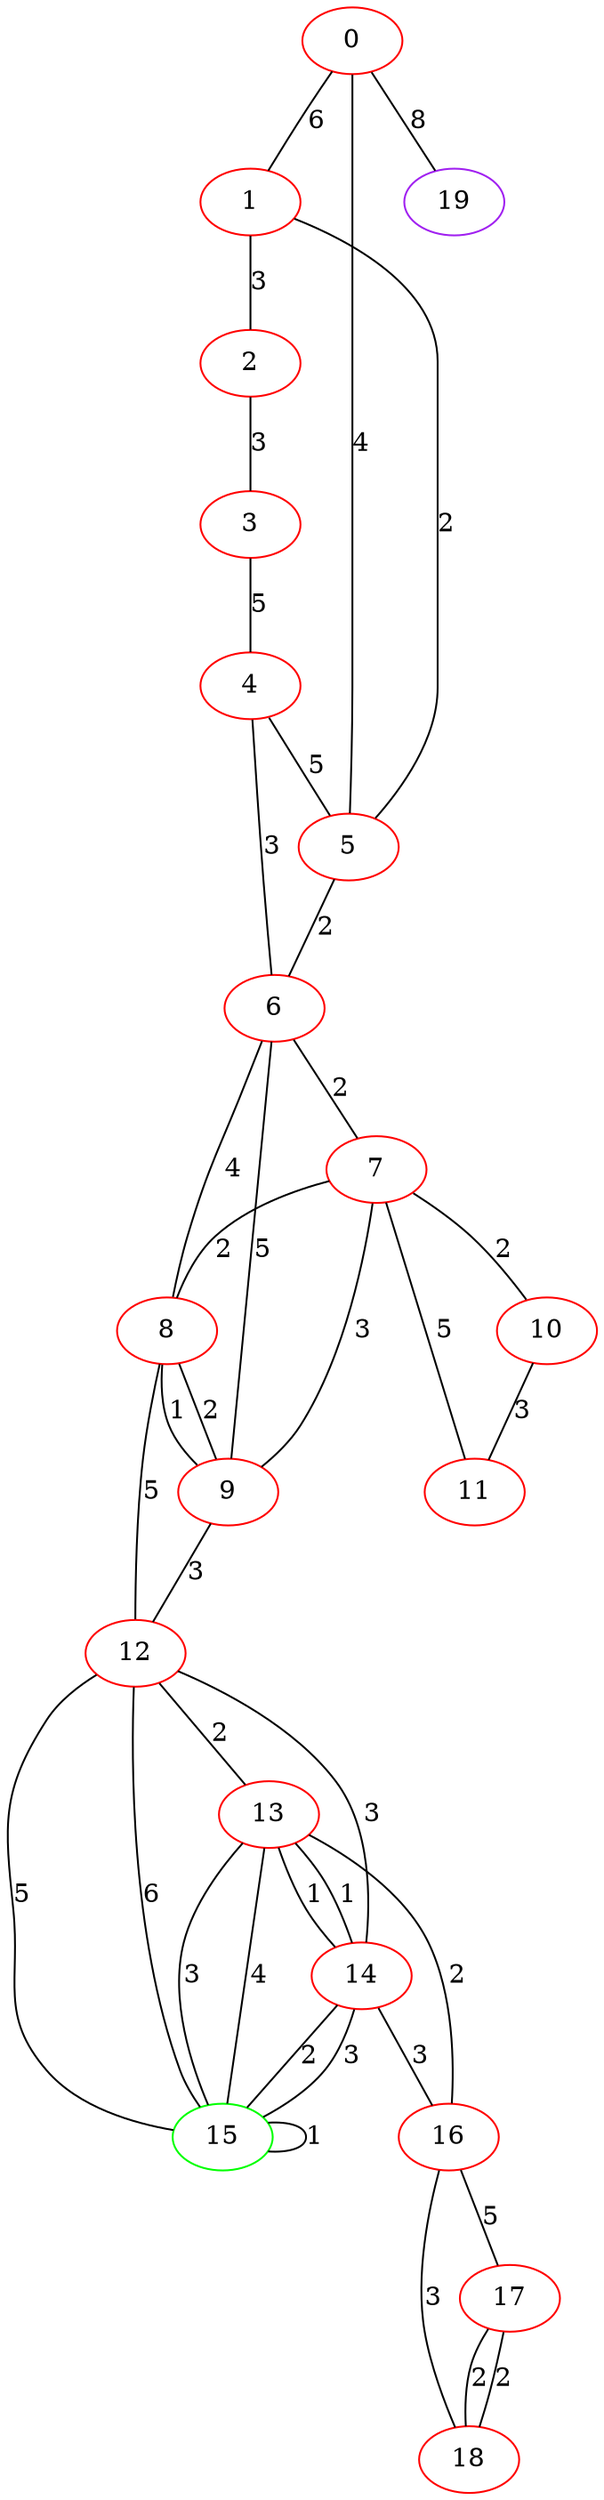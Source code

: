 graph "" {
0 [color=red, weight=1];
1 [color=red, weight=1];
2 [color=red, weight=1];
3 [color=red, weight=1];
4 [color=red, weight=1];
5 [color=red, weight=1];
6 [color=red, weight=1];
7 [color=red, weight=1];
8 [color=red, weight=1];
9 [color=red, weight=1];
10 [color=red, weight=1];
11 [color=red, weight=1];
12 [color=red, weight=1];
13 [color=red, weight=1];
14 [color=red, weight=1];
15 [color=green, weight=2];
16 [color=red, weight=1];
17 [color=red, weight=1];
18 [color=red, weight=1];
19 [color=purple, weight=4];
0 -- 1  [key=0, label=6];
0 -- 19  [key=0, label=8];
0 -- 5  [key=0, label=4];
1 -- 2  [key=0, label=3];
1 -- 5  [key=0, label=2];
2 -- 3  [key=0, label=3];
3 -- 4  [key=0, label=5];
4 -- 5  [key=0, label=5];
4 -- 6  [key=0, label=3];
5 -- 6  [key=0, label=2];
6 -- 8  [key=0, label=4];
6 -- 9  [key=0, label=5];
6 -- 7  [key=0, label=2];
7 -- 8  [key=0, label=2];
7 -- 9  [key=0, label=3];
7 -- 10  [key=0, label=2];
7 -- 11  [key=0, label=5];
8 -- 9  [key=0, label=1];
8 -- 9  [key=1, label=2];
8 -- 12  [key=0, label=5];
9 -- 12  [key=0, label=3];
10 -- 11  [key=0, label=3];
12 -- 13  [key=0, label=2];
12 -- 14  [key=0, label=3];
12 -- 15  [key=0, label=5];
12 -- 15  [key=1, label=6];
13 -- 16  [key=0, label=2];
13 -- 14  [key=0, label=1];
13 -- 14  [key=1, label=1];
13 -- 15  [key=0, label=3];
13 -- 15  [key=1, label=4];
14 -- 16  [key=0, label=3];
14 -- 15  [key=0, label=2];
14 -- 15  [key=1, label=3];
15 -- 15  [key=0, label=1];
16 -- 17  [key=0, label=5];
16 -- 18  [key=0, label=3];
17 -- 18  [key=0, label=2];
17 -- 18  [key=1, label=2];
}
